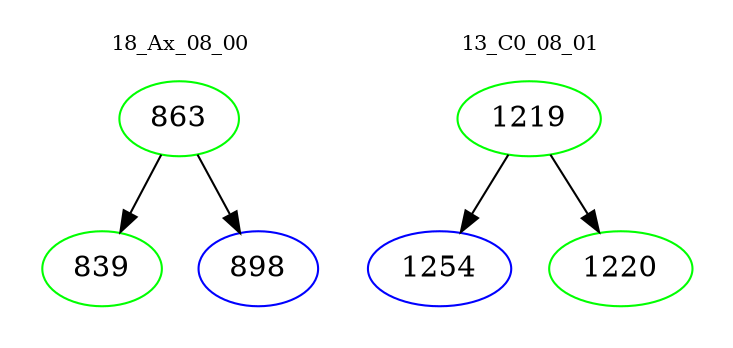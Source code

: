 digraph{
subgraph cluster_0 {
color = white
label = "18_Ax_08_00";
fontsize=10;
T0_863 [label="863", color="green"]
T0_863 -> T0_839 [color="black"]
T0_839 [label="839", color="green"]
T0_863 -> T0_898 [color="black"]
T0_898 [label="898", color="blue"]
}
subgraph cluster_1 {
color = white
label = "13_C0_08_01";
fontsize=10;
T1_1219 [label="1219", color="green"]
T1_1219 -> T1_1254 [color="black"]
T1_1254 [label="1254", color="blue"]
T1_1219 -> T1_1220 [color="black"]
T1_1220 [label="1220", color="green"]
}
}
